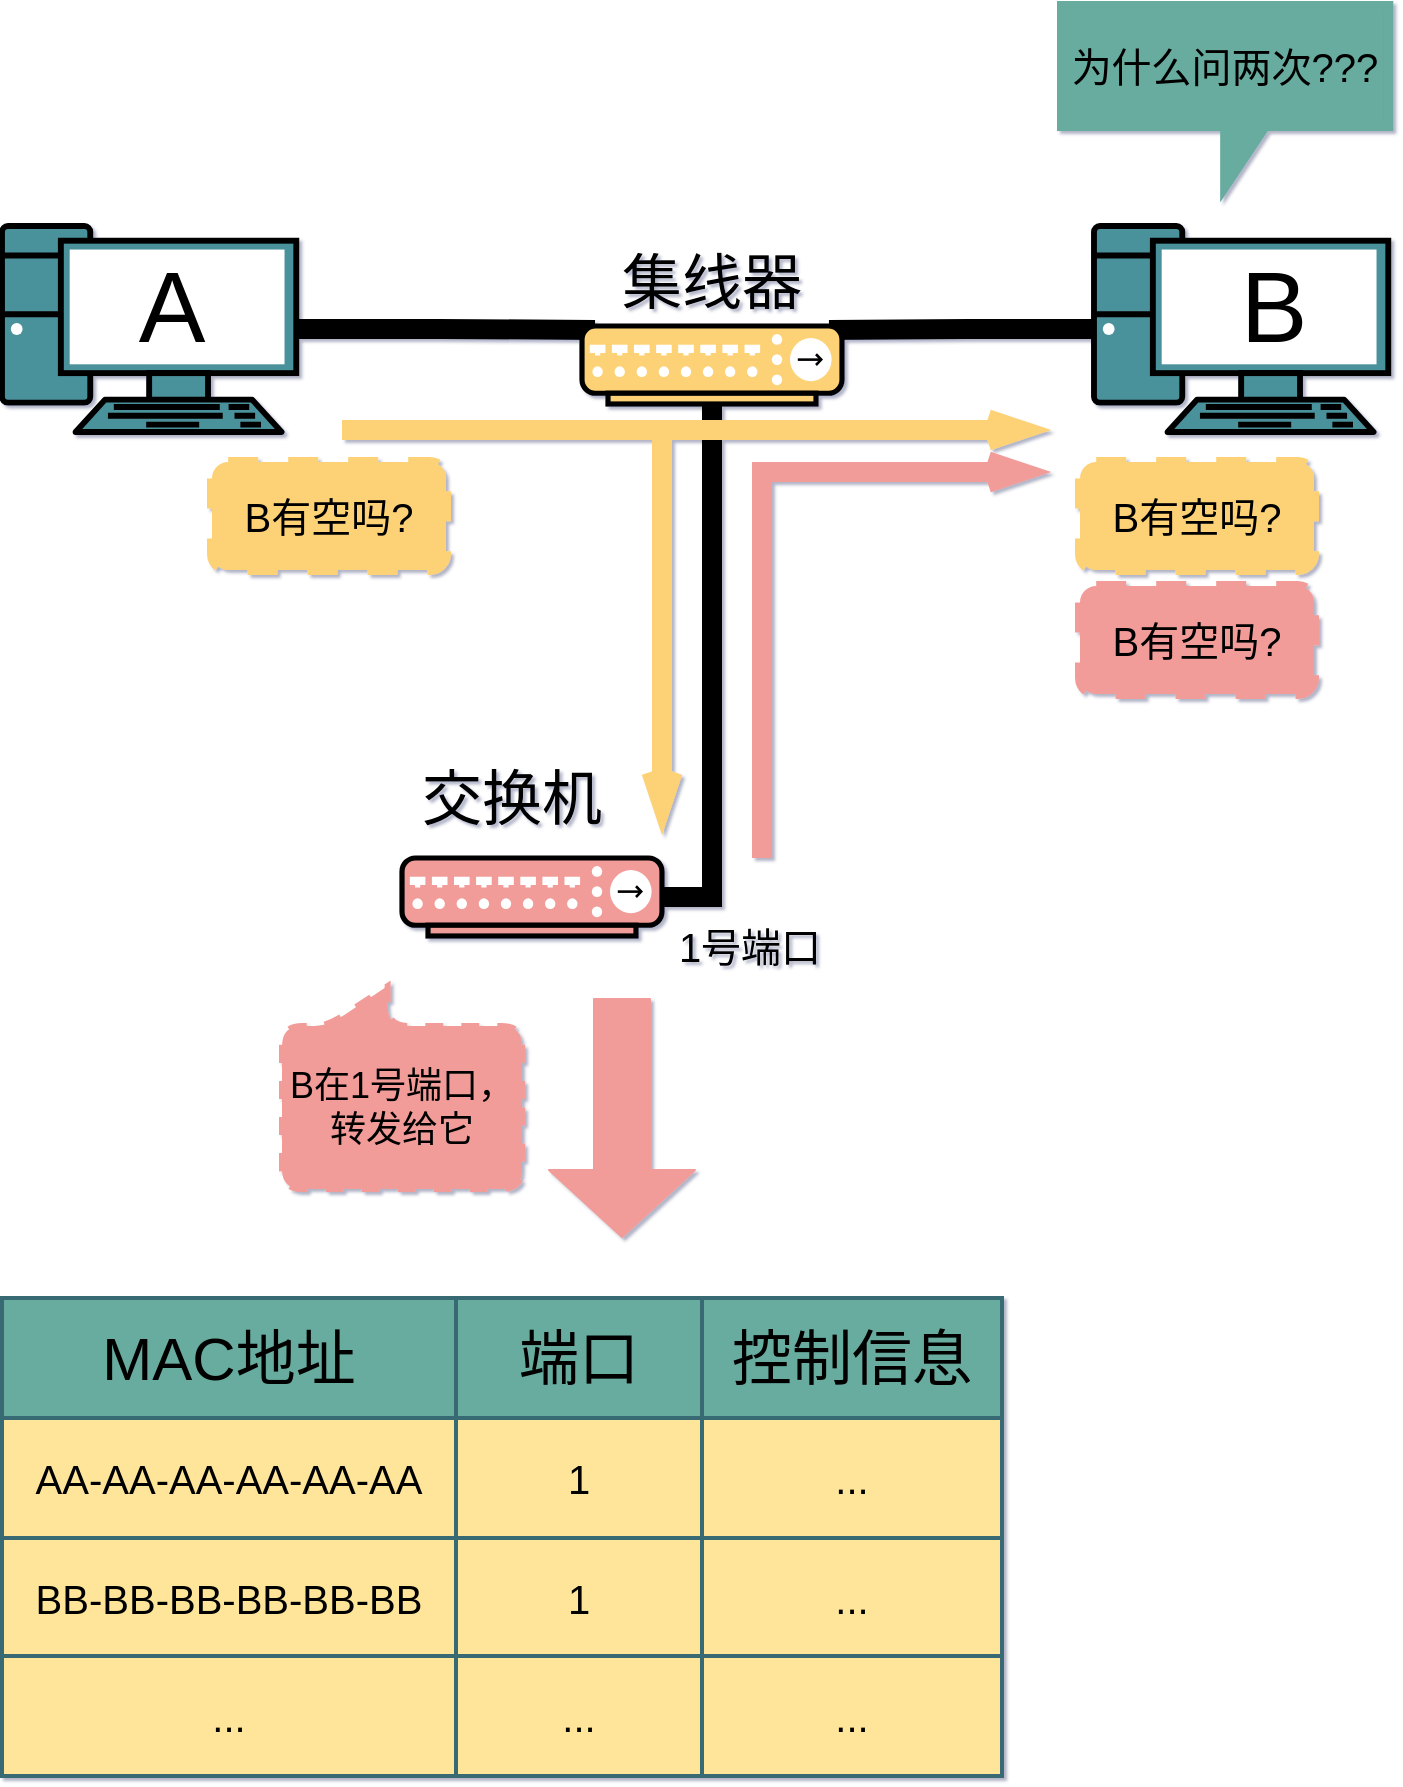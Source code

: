 <mxfile version="14.5.1" type="github"><diagram id="3228e29e-7158-1315-38df-8450db1d8a1d" name="Page-1"><mxGraphModel dx="749" dy="490" grid="1" gridSize="10" guides="1" tooltips="1" connect="1" arrows="1" fold="1" page="1" pageScale="1" pageWidth="800" pageHeight="190" background="#ffffff" math="0" shadow="1"><root><mxCell id="0"/><mxCell id="1" parent="0"/><mxCell id="hxIQwMxnJQ58AHrIh3xL-3" style="edgeStyle=orthogonalEdgeStyle;rounded=0;orthogonalLoop=1;jettySize=auto;html=1;exitX=1;exitY=0.5;exitDx=0;exitDy=0;exitPerimeter=0;strokeWidth=10;endArrow=none;endFill=0;entryX=0.05;entryY=0.05;entryDx=0;entryDy=0;entryPerimeter=0;" parent="1" source="WelgVeyDKxLRvEI-DW8B-16" target="fYc7Ru6buci-YKz5Eo-_-1" edge="1"><mxGeometry relative="1" as="geometry"><mxPoint x="360" y="180" as="targetPoint"/></mxGeometry></mxCell><mxCell id="WelgVeyDKxLRvEI-DW8B-16" value="" style="fontColor=#0066CC;verticalAlign=top;verticalLabelPosition=bottom;labelPosition=center;align=center;html=1;outlineConnect=0;gradientColor=none;gradientDirection=north;strokeWidth=2;shape=mxgraph.networks.pc;fillColor=#4A919B;" parent="1" vertex="1"><mxGeometry x="40.0" y="140" width="147.15" height="103" as="geometry"/></mxCell><mxCell id="fYc7Ru6buci-YKz5Eo-_-2" style="edgeStyle=orthogonalEdgeStyle;rounded=0;orthogonalLoop=1;jettySize=auto;html=1;exitX=0;exitY=0.5;exitDx=0;exitDy=0;exitPerimeter=0;entryX=0.95;entryY=0.05;entryDx=0;entryDy=0;entryPerimeter=0;strokeWidth=10;endArrow=none;endFill=0;" parent="1" source="WelgVeyDKxLRvEI-DW8B-18" target="fYc7Ru6buci-YKz5Eo-_-1" edge="1"><mxGeometry relative="1" as="geometry"/></mxCell><mxCell id="WelgVeyDKxLRvEI-DW8B-18" value="" style="fontColor=#0066CC;verticalAlign=top;verticalLabelPosition=bottom;labelPosition=center;align=center;html=1;outlineConnect=0;gradientColor=none;gradientDirection=north;strokeWidth=2;shape=mxgraph.networks.pc;fillColor=#4A919B;" parent="1" vertex="1"><mxGeometry x="586" y="140" width="147.15" height="103" as="geometry"/></mxCell><mxCell id="hxIQwMxnJQ58AHrIh3xL-1" value="&lt;font style=&quot;font-size: 50px&quot;&gt;A&lt;/font&gt;" style="text;html=1;strokeColor=none;fillColor=none;align=center;verticalAlign=middle;whiteSpace=wrap;rounded=0;" parent="1" vertex="1"><mxGeometry x="105" y="170" width="40" height="20" as="geometry"/></mxCell><mxCell id="hxIQwMxnJQ58AHrIh3xL-2" value="&lt;font style=&quot;font-size: 50px&quot;&gt;B&lt;/font&gt;" style="text;html=1;strokeColor=none;fillColor=none;align=center;verticalAlign=middle;whiteSpace=wrap;rounded=0;" parent="1" vertex="1"><mxGeometry x="656" y="170" width="40" height="20" as="geometry"/></mxCell><mxCell id="2MkYNlgvhWym0eP00aD1-4" style="edgeStyle=orthogonalEdgeStyle;rounded=0;orthogonalLoop=1;jettySize=auto;html=1;exitX=0.5;exitY=1;exitDx=0;exitDy=0;exitPerimeter=0;entryX=1;entryY=0.5;entryDx=0;entryDy=0;entryPerimeter=0;fillColor=#FDD276;strokeWidth=10;endArrow=none;endFill=0;" edge="1" parent="1" source="fYc7Ru6buci-YKz5Eo-_-1" target="2MkYNlgvhWym0eP00aD1-1"><mxGeometry relative="1" as="geometry"/></mxCell><mxCell id="fYc7Ru6buci-YKz5Eo-_-1" value="" style="fontColor=#0066CC;verticalAlign=top;verticalLabelPosition=bottom;labelPosition=center;align=center;html=1;outlineConnect=0;gradientColor=none;gradientDirection=north;strokeWidth=2;shape=mxgraph.networks.hub;fillColor=#FDD276;" parent="1" vertex="1"><mxGeometry x="330" y="190" width="130" height="39" as="geometry"/></mxCell><mxCell id="fYc7Ru6buci-YKz5Eo-_-4" value="&lt;span style=&quot;font-size: 30px&quot;&gt;集线器&lt;/span&gt;" style="text;html=1;strokeColor=none;fillColor=none;align=center;verticalAlign=middle;whiteSpace=wrap;rounded=0;" parent="1" vertex="1"><mxGeometry x="345" y="152" width="100" height="31" as="geometry"/></mxCell><mxCell id="bW8L0aDx1Iclk9FvhG7W-7" value="&lt;span style=&quot;font-size: 18px&quot;&gt;B在1号端口，转发给它&lt;/span&gt;" style="shape=callout;whiteSpace=wrap;html=1;perimeter=calloutPerimeter;dashed=1;rounded=1;strokeWidth=3;direction=west;size=20;position=0.56;base=30;position2=0.56;fillColor=#F19C99;strokeColor=#F19C99;" parent="1" vertex="1"><mxGeometry x="180" y="520" width="120" height="101.5" as="geometry"/></mxCell><mxCell id="o6Qymi9LCWFlwB0xCJtG-19" value="MAC地址" style="rounded=0;whiteSpace=wrap;html=1;strokeColor=#376B73;strokeWidth=2;fontSize=30;fillColor=#67AB9F;" parent="1" vertex="1"><mxGeometry x="40" y="676" width="227" height="60" as="geometry"/></mxCell><mxCell id="o6Qymi9LCWFlwB0xCJtG-20" value="端口" style="rounded=0;whiteSpace=wrap;html=1;strokeColor=#376B73;strokeWidth=2;fontSize=30;fillColor=#67AB9F;" parent="1" vertex="1"><mxGeometry x="267" y="676" width="123" height="60" as="geometry"/></mxCell><mxCell id="o6Qymi9LCWFlwB0xCJtG-21" value="控制信息" style="rounded=0;whiteSpace=wrap;html=1;strokeColor=#376B73;strokeWidth=2;fontSize=30;fillColor=#67AB9F;" parent="1" vertex="1"><mxGeometry x="390" y="676" width="150" height="60" as="geometry"/></mxCell><mxCell id="o6Qymi9LCWFlwB0xCJtG-22" value="AA-AA-AA-AA-AA-AA" style="rounded=0;whiteSpace=wrap;html=1;strokeColor=#376B73;strokeWidth=2;fontSize=20;fillColor=#FFE599;" parent="1" vertex="1"><mxGeometry x="40" y="736" width="227" height="60" as="geometry"/></mxCell><mxCell id="o6Qymi9LCWFlwB0xCJtG-23" value="1" style="rounded=0;whiteSpace=wrap;html=1;strokeColor=#376B73;strokeWidth=2;fontSize=20;fillColor=#FFE599;" parent="1" vertex="1"><mxGeometry x="267" y="736" width="123" height="60" as="geometry"/></mxCell><mxCell id="o6Qymi9LCWFlwB0xCJtG-24" value="..." style="rounded=0;whiteSpace=wrap;html=1;strokeColor=#376B73;strokeWidth=2;fontSize=20;fillColor=#FFE599;" parent="1" vertex="1"><mxGeometry x="390" y="736" width="150" height="60" as="geometry"/></mxCell><mxCell id="o6Qymi9LCWFlwB0xCJtG-25" value="BB-BB-BB-BB-BB-BB" style="rounded=0;whiteSpace=wrap;html=1;strokeColor=#376B73;strokeWidth=2;fontSize=20;fillColor=#FFE599;" parent="1" vertex="1"><mxGeometry x="40" y="796" width="227" height="60" as="geometry"/></mxCell><mxCell id="o6Qymi9LCWFlwB0xCJtG-26" value="1" style="rounded=0;whiteSpace=wrap;html=1;strokeColor=#376B73;strokeWidth=2;fontSize=20;fillColor=#FFE599;" parent="1" vertex="1"><mxGeometry x="267" y="796" width="123" height="60" as="geometry"/></mxCell><mxCell id="o6Qymi9LCWFlwB0xCJtG-27" value="..." style="rounded=0;whiteSpace=wrap;html=1;strokeColor=#376B73;strokeWidth=2;fontSize=20;fillColor=#FFE599;" parent="1" vertex="1"><mxGeometry x="390" y="796" width="150" height="60" as="geometry"/></mxCell><mxCell id="o6Qymi9LCWFlwB0xCJtG-31" value="..." style="rounded=0;whiteSpace=wrap;html=1;strokeColor=#376B73;strokeWidth=2;fontSize=20;fillColor=#FFE599;" parent="1" vertex="1"><mxGeometry x="40" y="855" width="227" height="60" as="geometry"/></mxCell><mxCell id="o6Qymi9LCWFlwB0xCJtG-32" value="..." style="rounded=0;whiteSpace=wrap;html=1;strokeColor=#376B73;strokeWidth=2;fontSize=20;fillColor=#FFE599;" parent="1" vertex="1"><mxGeometry x="267" y="855" width="123" height="60" as="geometry"/></mxCell><mxCell id="o6Qymi9LCWFlwB0xCJtG-33" value="..." style="rounded=0;whiteSpace=wrap;html=1;strokeColor=#376B73;strokeWidth=2;fontSize=20;fillColor=#FFE599;" parent="1" vertex="1"><mxGeometry x="390" y="855" width="150" height="60" as="geometry"/></mxCell><mxCell id="o6Qymi9LCWFlwB0xCJtG-34" value="" style="shape=flexArrow;endArrow=classic;html=1;fontSize=20;endWidth=44;endSize=10.83;width=28;strokeColor=#F19C99;fillColor=#F19C99;" parent="1" edge="1"><mxGeometry width="50" height="50" relative="1" as="geometry"><mxPoint x="350" y="526" as="sourcePoint"/><mxPoint x="350" y="646" as="targetPoint"/></mxGeometry></mxCell><mxCell id="2MkYNlgvhWym0eP00aD1-1" value="" style="fontColor=#0066CC;verticalAlign=top;verticalLabelPosition=bottom;labelPosition=center;align=center;html=1;outlineConnect=0;gradientColor=none;gradientDirection=north;strokeWidth=2;shape=mxgraph.networks.hub;fillColor=#F19C99;" vertex="1" parent="1"><mxGeometry x="240" y="456" width="130" height="39" as="geometry"/></mxCell><mxCell id="2MkYNlgvhWym0eP00aD1-2" value="&lt;span style=&quot;font-size: 30px&quot;&gt;交换机&lt;/span&gt;" style="text;html=1;strokeColor=none;fillColor=none;align=center;verticalAlign=middle;whiteSpace=wrap;rounded=0;" vertex="1" parent="1"><mxGeometry x="245" y="410" width="100" height="31" as="geometry"/></mxCell><mxCell id="2MkYNlgvhWym0eP00aD1-6" value="" style="endArrow=openThin;html=1;strokeWidth=10;fillColor=#FDD276;strokeColor=#FDD276;endFill=0;" edge="1" parent="1"><mxGeometry width="50" height="50" relative="1" as="geometry"><mxPoint x="210" y="242" as="sourcePoint"/><mxPoint x="560" y="242" as="targetPoint"/></mxGeometry></mxCell><mxCell id="2MkYNlgvhWym0eP00aD1-7" value="" style="endArrow=openThin;html=1;strokeWidth=10;fillColor=#FDD276;strokeColor=#FDD276;endFill=0;" edge="1" parent="1"><mxGeometry width="50" height="50" relative="1" as="geometry"><mxPoint x="370" y="242" as="sourcePoint"/><mxPoint x="370" y="440" as="targetPoint"/></mxGeometry></mxCell><mxCell id="2MkYNlgvhWym0eP00aD1-8" value="" style="endArrow=none;html=1;strokeWidth=10;fillColor=#FDD276;endFill=0;startArrow=none;startFill=0;strokeColor=#F19C99;" edge="1" parent="1"><mxGeometry width="50" height="50" relative="1" as="geometry"><mxPoint x="420" y="258" as="sourcePoint"/><mxPoint x="420" y="456" as="targetPoint"/></mxGeometry></mxCell><mxCell id="2MkYNlgvhWym0eP00aD1-9" value="" style="endArrow=none;html=1;strokeWidth=10;fillColor=#FDD276;endFill=0;startArrow=openThin;startFill=0;strokeColor=#F19C99;" edge="1" parent="1"><mxGeometry width="50" height="50" relative="1" as="geometry"><mxPoint x="560" y="263" as="sourcePoint"/><mxPoint x="419" y="263" as="targetPoint"/></mxGeometry></mxCell><mxCell id="2MkYNlgvhWym0eP00aD1-11" value="&lt;font style=&quot;font-size: 20px&quot;&gt;B有空吗?&lt;/font&gt;" style="rounded=1;whiteSpace=wrap;html=1;fillColor=#FDD276;dashed=1;strokeWidth=5;strokeColor=#FDD276;" vertex="1" parent="1"><mxGeometry x="579" y="258" width="117" height="54" as="geometry"/></mxCell><mxCell id="2MkYNlgvhWym0eP00aD1-13" value="&lt;font style=&quot;font-size: 20px&quot;&gt;B有空吗?&lt;/font&gt;" style="rounded=1;whiteSpace=wrap;html=1;fillColor=#FDD276;dashed=1;strokeWidth=5;strokeColor=#FDD276;" vertex="1" parent="1"><mxGeometry x="145" y="258" width="117" height="54" as="geometry"/></mxCell><mxCell id="2MkYNlgvhWym0eP00aD1-14" value="&lt;font style=&quot;font-size: 20px&quot;&gt;B有空吗?&lt;/font&gt;" style="rounded=1;whiteSpace=wrap;html=1;dashed=1;strokeWidth=5;strokeColor=#F19C99;fillColor=#F19C99;" vertex="1" parent="1"><mxGeometry x="579" y="320" width="117" height="54" as="geometry"/></mxCell><mxCell id="2MkYNlgvhWym0eP00aD1-15" value="&lt;font style=&quot;font-size: 20px&quot;&gt;为什么问两次???&lt;/font&gt;" style="shape=callout;whiteSpace=wrap;html=1;perimeter=calloutPerimeter;strokeWidth=5;fillColor=#67AB9F;strokeColor=#67AB9F;" vertex="1" parent="1"><mxGeometry x="570" y="30" width="163.15" height="90" as="geometry"/></mxCell><mxCell id="2MkYNlgvhWym0eP00aD1-18" value="&lt;font style=&quot;font-size: 20px&quot;&gt;1号端口&lt;/font&gt;" style="text;html=1;strokeColor=none;fillColor=none;align=center;verticalAlign=middle;whiteSpace=wrap;rounded=0;" vertex="1" parent="1"><mxGeometry x="368" y="490" width="92" height="20" as="geometry"/></mxCell></root></mxGraphModel></diagram></mxfile>